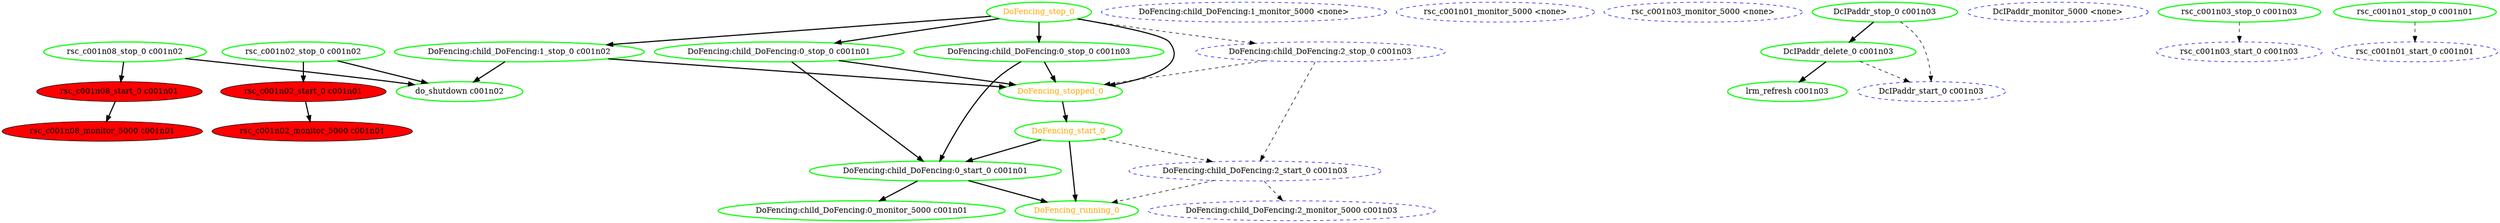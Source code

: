 digraph "g" {
	size = "30,30"
"rsc_c001n08_monitor_5000 c001n01" [ font_color=purple style=filled fillcolor=red ]
"DoFencing:child_DoFencing:0_monitor_5000 c001n01" [ style=bold color="green" fontcolor="black" ]
"DoFencing:child_DoFencing:1_monitor_5000 <none>" [ style="dashed" color="blue" fontcolor="black" ]
"rsc_c001n02_monitor_5000 c001n01" [ font_color=purple style=filled fillcolor=red ]
"rsc_c001n01_monitor_5000 <none>" [ style="dashed" color="blue" fontcolor="black" ]
"DoFencing:child_DoFencing:2_monitor_5000 c001n03" [ style="dashed" color="blue" fontcolor="black" ]
"rsc_c001n03_monitor_5000 <none>" [ style="dashed" color="blue" fontcolor="black" ]
"DcIPaddr_stop_0 c001n03" [ style=bold color="green" fontcolor="black" ]
"DcIPaddr_monitor_5000 <none>" [ style="dashed" color="blue" fontcolor="black" ]
"DcIPaddr_delete_0 c001n03" [ style=bold color="green" fontcolor="black" ]
"lrm_refresh c001n03" [ style=bold color="green" fontcolor="black" ]
"DcIPaddr_start_0 c001n03" [ style="dashed" color="blue" fontcolor="black" ]
"rsc_c001n08_stop_0 c001n02" [ style=bold color="green" fontcolor="black" ]
"rsc_c001n08_start_0 c001n01" [ font_color=purple style=filled fillcolor=red ]
"rsc_c001n02_stop_0 c001n02" [ style=bold color="green" fontcolor="black" ]
"rsc_c001n02_start_0 c001n01" [ font_color=purple style=filled fillcolor=red ]
"rsc_c001n03_stop_0 c001n03" [ style=bold color="green" fontcolor="black" ]
"rsc_c001n03_start_0 c001n03" [ style="dashed" color="blue" fontcolor="black" ]
"rsc_c001n01_stop_0 c001n01" [ style=bold color="green" fontcolor="black" ]
"rsc_c001n01_start_0 c001n01" [ style="dashed" color="blue" fontcolor="black" ]
"DoFencing:child_DoFencing:0_stop_0 c001n01" [ style=bold color="green" fontcolor="black" ]
"DoFencing:child_DoFencing:0_stop_0 c001n03" [ style=bold color="green" fontcolor="black" ]
"DoFencing:child_DoFencing:0_start_0 c001n01" [ style=bold color="green" fontcolor="black" ]
"DoFencing:child_DoFencing:1_stop_0 c001n02" [ style=bold color="green" fontcolor="black" ]
"DoFencing:child_DoFencing:2_stop_0 c001n03" [ style="dashed" color="blue" fontcolor="black" ]
"DoFencing:child_DoFencing:2_start_0 c001n03" [ style="dashed" color="blue" fontcolor="black" ]
"DoFencing_start_0" [ style=bold color="green" fontcolor="orange" ]
"DoFencing_running_0" [ style=bold color="green" fontcolor="orange" ]
"DoFencing_stop_0" [ style=bold color="green" fontcolor="orange" ]
"DoFencing_stopped_0" [ style=bold color="green" fontcolor="orange" ]
"do_shutdown c001n02" [ style=bold color="green" fontcolor="black" ]
"rsc_c001n08_start_0 c001n01" -> "rsc_c001n08_monitor_5000 c001n01" [ style = bold]
"DoFencing:child_DoFencing:0_start_0 c001n01" -> "DoFencing:child_DoFencing:0_monitor_5000 c001n01" [ style = bold]
"rsc_c001n02_start_0 c001n01" -> "rsc_c001n02_monitor_5000 c001n01" [ style = bold]
"DoFencing:child_DoFencing:2_start_0 c001n03" -> "DoFencing:child_DoFencing:2_monitor_5000 c001n03" [ style = dashed]
"DcIPaddr_stop_0 c001n03" -> "DcIPaddr_delete_0 c001n03" [ style = bold]
"DcIPaddr_delete_0 c001n03" -> "lrm_refresh c001n03" [ style = bold]
"DcIPaddr_delete_0 c001n03" -> "DcIPaddr_start_0 c001n03" [ style = dashed]
"DcIPaddr_stop_0 c001n03" -> "DcIPaddr_start_0 c001n03" [ style = dashed]
"rsc_c001n08_stop_0 c001n02" -> "rsc_c001n08_start_0 c001n01" [ style = bold]
"rsc_c001n02_stop_0 c001n02" -> "rsc_c001n02_start_0 c001n01" [ style = bold]
"rsc_c001n03_stop_0 c001n03" -> "rsc_c001n03_start_0 c001n03" [ style = dashed]
"rsc_c001n01_stop_0 c001n01" -> "rsc_c001n01_start_0 c001n01" [ style = dashed]
"DoFencing_stop_0" -> "DoFencing:child_DoFencing:0_stop_0 c001n01" [ style = bold]
"DoFencing_stop_0" -> "DoFencing:child_DoFencing:0_stop_0 c001n03" [ style = bold]
"DoFencing:child_DoFencing:0_stop_0 c001n01" -> "DoFencing:child_DoFencing:0_start_0 c001n01" [ style = bold]
"DoFencing:child_DoFencing:0_stop_0 c001n03" -> "DoFencing:child_DoFencing:0_start_0 c001n01" [ style = bold]
"DoFencing_start_0" -> "DoFencing:child_DoFencing:0_start_0 c001n01" [ style = bold]
"DoFencing_stop_0" -> "DoFencing:child_DoFencing:1_stop_0 c001n02" [ style = bold]
"DoFencing_stop_0" -> "DoFencing:child_DoFencing:2_stop_0 c001n03" [ style = dashed]
"DoFencing:child_DoFencing:2_stop_0 c001n03" -> "DoFencing:child_DoFencing:2_start_0 c001n03" [ style = dashed]
"DoFencing_start_0" -> "DoFencing:child_DoFencing:2_start_0 c001n03" [ style = dashed]
"DoFencing_stopped_0" -> "DoFencing_start_0" [ style = bold]
"DoFencing:child_DoFencing:0_start_0 c001n01" -> "DoFencing_running_0" [ style = bold]
"DoFencing:child_DoFencing:2_start_0 c001n03" -> "DoFencing_running_0" [ style = dashed]
"DoFencing_start_0" -> "DoFencing_running_0" [ style = bold]
"DoFencing:child_DoFencing:0_stop_0 c001n01" -> "DoFencing_stopped_0" [ style = bold]
"DoFencing:child_DoFencing:0_stop_0 c001n03" -> "DoFencing_stopped_0" [ style = bold]
"DoFencing:child_DoFencing:1_stop_0 c001n02" -> "DoFencing_stopped_0" [ style = bold]
"DoFencing:child_DoFencing:2_stop_0 c001n03" -> "DoFencing_stopped_0" [ style = dashed]
"DoFencing_stop_0" -> "DoFencing_stopped_0" [ style = bold]
"rsc_c001n08_stop_0 c001n02" -> "do_shutdown c001n02" [ style = bold]
"rsc_c001n02_stop_0 c001n02" -> "do_shutdown c001n02" [ style = bold]
"DoFencing:child_DoFencing:1_stop_0 c001n02" -> "do_shutdown c001n02" [ style = bold]
}

